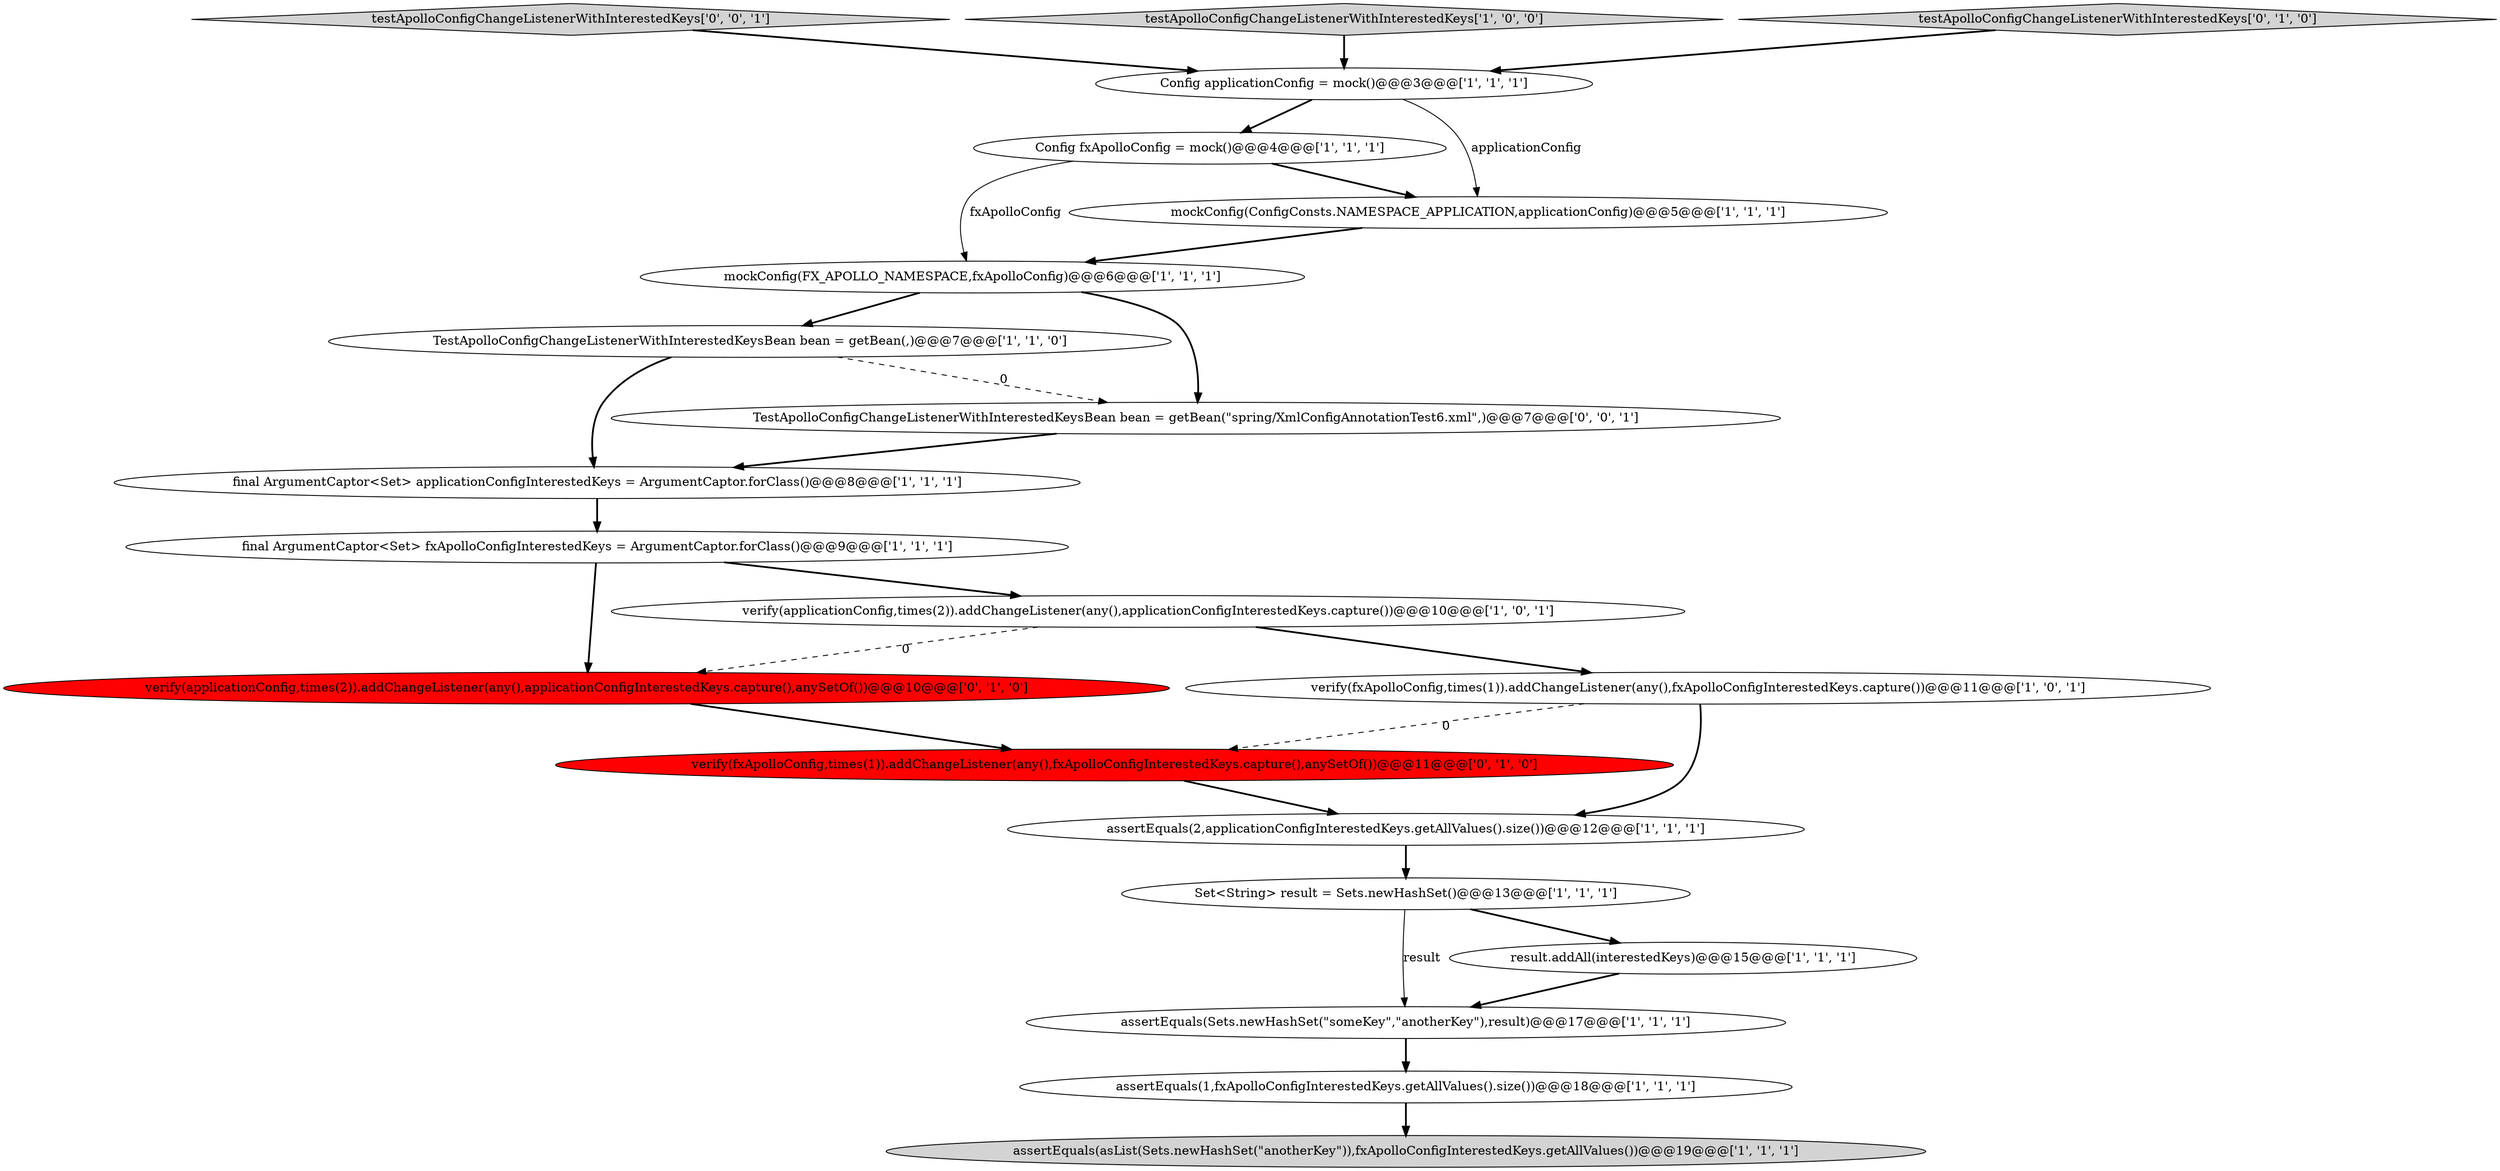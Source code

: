 digraph {
8 [style = filled, label = "assertEquals(asList(Sets.newHashSet(\"anotherKey\")),fxApolloConfigInterestedKeys.getAllValues())@@@19@@@['1', '1', '1']", fillcolor = lightgray, shape = ellipse image = "AAA0AAABBB1BBB"];
11 [style = filled, label = "assertEquals(Sets.newHashSet(\"someKey\",\"anotherKey\"),result)@@@17@@@['1', '1', '1']", fillcolor = white, shape = ellipse image = "AAA0AAABBB1BBB"];
17 [style = filled, label = "verify(applicationConfig,times(2)).addChangeListener(any(),applicationConfigInterestedKeys.capture(),anySetOf())@@@10@@@['0', '1', '0']", fillcolor = red, shape = ellipse image = "AAA1AAABBB2BBB"];
20 [style = filled, label = "testApolloConfigChangeListenerWithInterestedKeys['0', '0', '1']", fillcolor = lightgray, shape = diamond image = "AAA0AAABBB3BBB"];
2 [style = filled, label = "assertEquals(1,fxApolloConfigInterestedKeys.getAllValues().size())@@@18@@@['1', '1', '1']", fillcolor = white, shape = ellipse image = "AAA0AAABBB1BBB"];
6 [style = filled, label = "Config applicationConfig = mock()@@@3@@@['1', '1', '1']", fillcolor = white, shape = ellipse image = "AAA0AAABBB1BBB"];
12 [style = filled, label = "TestApolloConfigChangeListenerWithInterestedKeysBean bean = getBean(,)@@@7@@@['1', '1', '0']", fillcolor = white, shape = ellipse image = "AAA0AAABBB1BBB"];
9 [style = filled, label = "assertEquals(2,applicationConfigInterestedKeys.getAllValues().size())@@@12@@@['1', '1', '1']", fillcolor = white, shape = ellipse image = "AAA0AAABBB1BBB"];
13 [style = filled, label = "Config fxApolloConfig = mock()@@@4@@@['1', '1', '1']", fillcolor = white, shape = ellipse image = "AAA0AAABBB1BBB"];
16 [style = filled, label = "verify(fxApolloConfig,times(1)).addChangeListener(any(),fxApolloConfigInterestedKeys.capture(),anySetOf())@@@11@@@['0', '1', '0']", fillcolor = red, shape = ellipse image = "AAA1AAABBB2BBB"];
1 [style = filled, label = "result.addAll(interestedKeys)@@@15@@@['1', '1', '1']", fillcolor = white, shape = ellipse image = "AAA0AAABBB1BBB"];
0 [style = filled, label = "final ArgumentCaptor<Set> fxApolloConfigInterestedKeys = ArgumentCaptor.forClass()@@@9@@@['1', '1', '1']", fillcolor = white, shape = ellipse image = "AAA0AAABBB1BBB"];
4 [style = filled, label = "verify(fxApolloConfig,times(1)).addChangeListener(any(),fxApolloConfigInterestedKeys.capture())@@@11@@@['1', '0', '1']", fillcolor = white, shape = ellipse image = "AAA0AAABBB1BBB"];
10 [style = filled, label = "Set<String> result = Sets.newHashSet()@@@13@@@['1', '1', '1']", fillcolor = white, shape = ellipse image = "AAA0AAABBB1BBB"];
7 [style = filled, label = "mockConfig(ConfigConsts.NAMESPACE_APPLICATION,applicationConfig)@@@5@@@['1', '1', '1']", fillcolor = white, shape = ellipse image = "AAA0AAABBB1BBB"];
3 [style = filled, label = "testApolloConfigChangeListenerWithInterestedKeys['1', '0', '0']", fillcolor = lightgray, shape = diamond image = "AAA0AAABBB1BBB"];
18 [style = filled, label = "testApolloConfigChangeListenerWithInterestedKeys['0', '1', '0']", fillcolor = lightgray, shape = diamond image = "AAA0AAABBB2BBB"];
15 [style = filled, label = "mockConfig(FX_APOLLO_NAMESPACE,fxApolloConfig)@@@6@@@['1', '1', '1']", fillcolor = white, shape = ellipse image = "AAA0AAABBB1BBB"];
19 [style = filled, label = "TestApolloConfigChangeListenerWithInterestedKeysBean bean = getBean(\"spring/XmlConfigAnnotationTest6.xml\",)@@@7@@@['0', '0', '1']", fillcolor = white, shape = ellipse image = "AAA0AAABBB3BBB"];
14 [style = filled, label = "final ArgumentCaptor<Set> applicationConfigInterestedKeys = ArgumentCaptor.forClass()@@@8@@@['1', '1', '1']", fillcolor = white, shape = ellipse image = "AAA0AAABBB1BBB"];
5 [style = filled, label = "verify(applicationConfig,times(2)).addChangeListener(any(),applicationConfigInterestedKeys.capture())@@@10@@@['1', '0', '1']", fillcolor = white, shape = ellipse image = "AAA0AAABBB1BBB"];
4->9 [style = bold, label=""];
4->16 [style = dashed, label="0"];
0->17 [style = bold, label=""];
13->15 [style = solid, label="fxApolloConfig"];
3->6 [style = bold, label=""];
20->6 [style = bold, label=""];
9->10 [style = bold, label=""];
15->19 [style = bold, label=""];
11->2 [style = bold, label=""];
1->11 [style = bold, label=""];
19->14 [style = bold, label=""];
5->17 [style = dashed, label="0"];
14->0 [style = bold, label=""];
12->19 [style = dashed, label="0"];
18->6 [style = bold, label=""];
13->7 [style = bold, label=""];
6->13 [style = bold, label=""];
5->4 [style = bold, label=""];
12->14 [style = bold, label=""];
7->15 [style = bold, label=""];
15->12 [style = bold, label=""];
10->1 [style = bold, label=""];
6->7 [style = solid, label="applicationConfig"];
10->11 [style = solid, label="result"];
16->9 [style = bold, label=""];
17->16 [style = bold, label=""];
2->8 [style = bold, label=""];
0->5 [style = bold, label=""];
}

